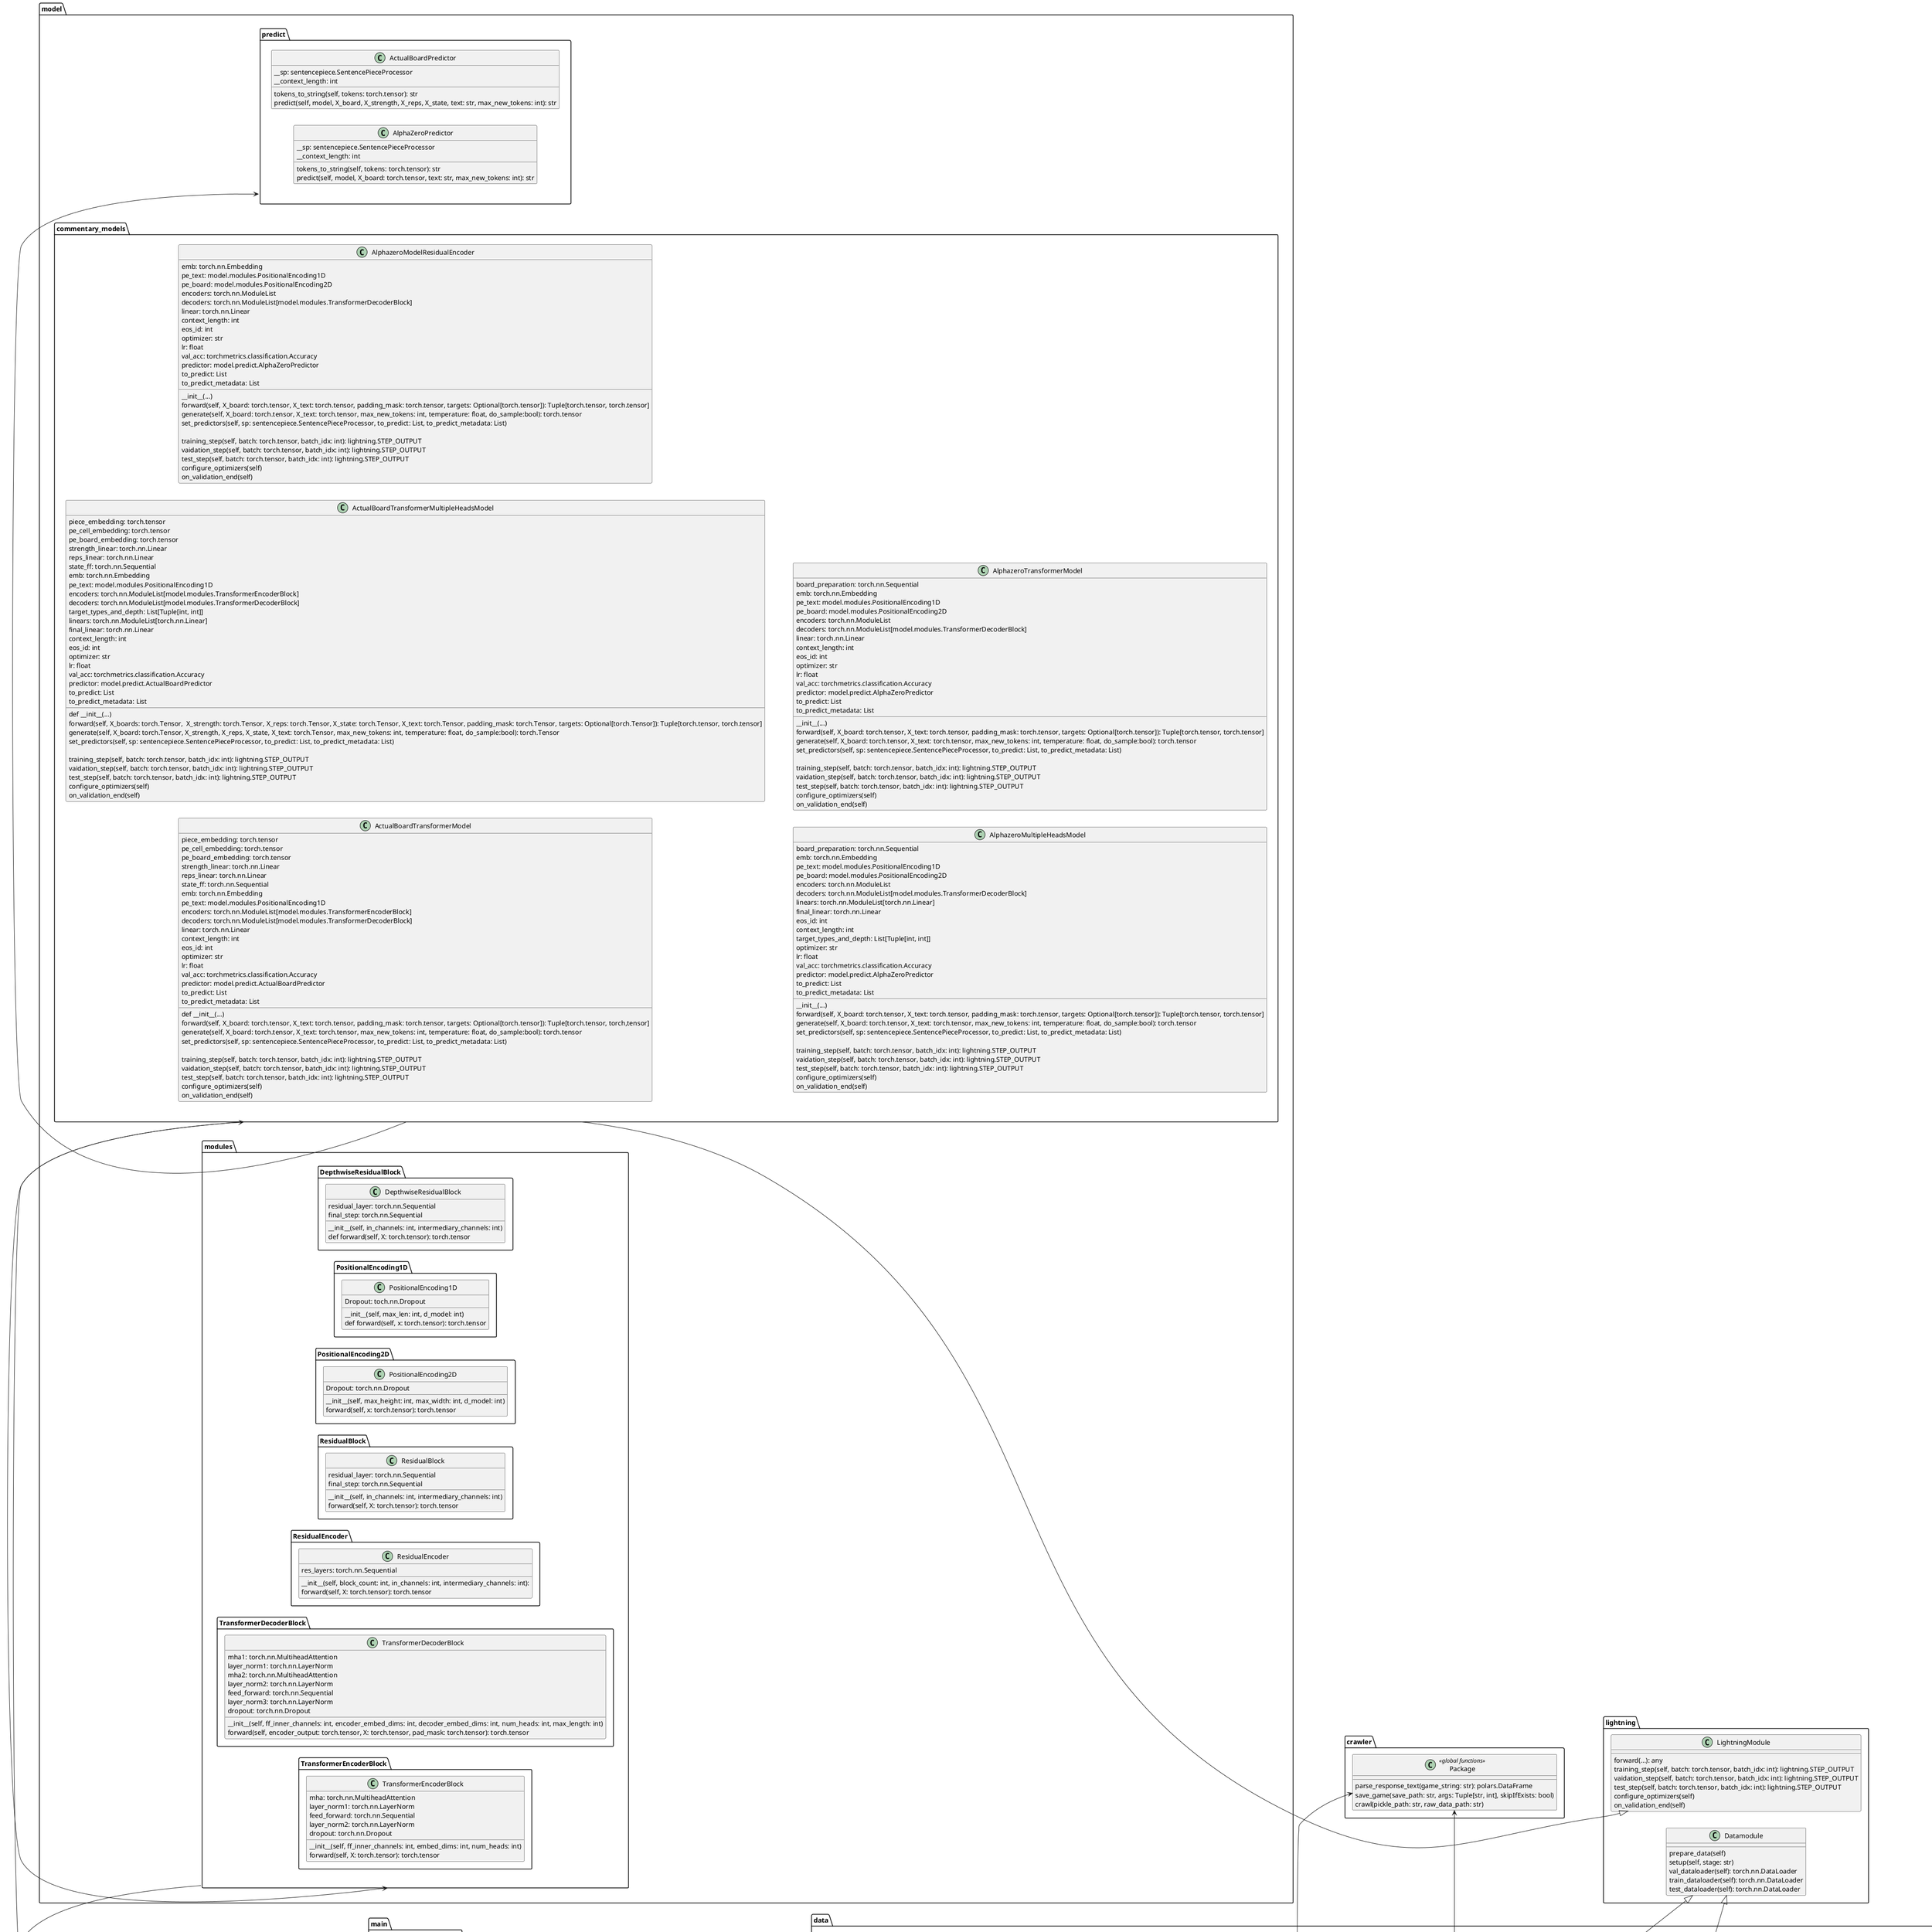 @startuml 
left to right direction
!pragma useIntermediatePackages false

class torch.utils.data.Dataset {

  __len__(self): int
  __getitem__(self, idx): any
}

class torch.nn.Module {
  forward(...): any 
}

class lightning.LightningModule{
  forward(...): any 
  training_step(self, batch: torch.tensor, batch_idx: int): lightning.STEP_OUTPUT
  vaidation_step(self, batch: torch.tensor, batch_idx: int): lightning.STEP_OUTPUT
  test_step(self, batch: torch.tensor, batch_idx: int): lightning.STEP_OUTPUT
  configure_optimizers(self)
  on_validation_end(self)
}

class lightning.Datamodule {
  prepare_data(self) 
  setup(self, stage: str)
  val_dataloader(self): torch.nn.DataLoader
  train_dataloader(self): torch.nn.DataLoader
  test_dataloader(self): torch.nn.DataLoader
}

package data {
  class ActualBoardCommentaryDataset.ActualBoardCommentaryDataset {
    mate_value: int 
    count_past_boards: int 
    __sp: sentencepiece.SentencePieceProcessor
    __raw_data: List[Tuple[List[str], str, List[int], torch.tensor]] 
    __data: Tuple[torch.tensor, torch.tensor, torch.tensor, torch.tensor, torch.tensor, torch.tensor]

    __init__(self, config: DictConfig, engine_config: DictConfig, sp: sentencepiece.SentencePieceProcessor)
    <u>get_positional_features(board: chess.Board): torch.tensor</u>
    <u>get_state_features(board: chess.Board): torch.tensor</u>
    __len__(self): int
    <u>raw_data_to_data(self, raw_data: List[Tuple[List[str], str, List[int], torch.tensor]]): Tuple[torch.tensor, torch.tensor, torch.tensor] </u>
     __getitem__(self, idx): Tuple[List[str], str, List[int], torch.tensor] 
     get_raw_data(self, idx: int): Tuple[Optional[str], str, Optional[int], int]
    <u>get_board_token_size(): int</u>
  }

  class ActualBoardDataModule.ActualBoardDataModule {
    raw_data_path: str
    processed_path: str
    artifacts_path: str
    pickle_path: str
    engine_config: omegaconf.DictConfig
    train_config: omegaconf.DictConfig
    test_config: omegaconf.DictConfig
    val_config: omegaconf.DictConfig
    force_recrawl: bool
    force_reprocess: bool
    sp: sentencepiece.SentencePieceProcessor 
    vocab_size: int
    train_dataset: ActualBoardCommentaryDataset.ActualBoardCommentaryDataset 
    val_dataset: ActualBoardCommentaryDataset.ActualBoardCommentaryDataset 
    test_dataset: ActualBoardCommentaryDataset.ActualBoardCommentaryDataset 
    train_workers: int
    val_workers: int
    test_workers: int

    __init__(...)
    prepare_data(self) 
    setup(self, stage: str)
    get_collate_fn(self): Func
    val_dataloader(self): torch.nn.DataLoader
    train_dataloader(self): torch.nn.DataLoader
    test_dataloader(self): torch.nn.DataLoader
    <u>get_board_token_size(): int</u>
  }

  class AlphazeroCommentaryDataset.AlphazeroCommentaryDataset {
    in_memory: bool 
    count_past_boards: int 
    __deltas: List[Tuple[int, int]] 
    __inv_deltas: Dict[Tuple[int, int], int] 
    __sp: sentencepiece.SentencePieceProcessor
    __raw_data: List[Tuple[List[str], str, List[int], torch.tensor]] 
    __data: Tuple[torch.tensor, torch.tensor, torch.tensor]
   
    __init__(self, config: DictConfig, sp: sentencepiece.SentencePieceProcessor)
    <u>__all_move_deltas(): Tuple[List[Tuple[int, int]], Dict[Tuple[int, int], int]]</u>
    __get_positional_features(self, board: chess.Board, evaluation: int): torch.tensor
    __get_state_features(self, board: chess.Board): torch.tensor
    __get_all_move_features(self, board: chess.Board): torch.tensor
    __len__(self): int
    raw_data_to_data(self, raw_data: List[Tuple[List[str], str, List[int], torch.tensor]]): Tuple[torch.tensor, torch.tensor, torch.tensor] 
     __getitem__(self, idx): Tuple[torch.tensor, torch.tensor, torch.tensor]
     get_raw_data(self, idx: int): Tuple[Optional[str], str, Optional[int], int]
     <u>get_board_channels(count_past_boards): int</u>
  }

  class AlphazeroStyleDataModule.AlphazeroStyleDataModule {
    raw_data_path: str
    processed_path: str
    artifacts_path: str
    pickle_path: str
    engine_config: omegaconf.DictConfig
    train_config: omegaconf.DictConfig
    test_config: omegaconf.DictConfig
    val_config: omegaconf.DictConfig
    force_recrawl: bool
    force_reprocess: bool
    sp: sentencepiece.SentencePieceProcessor 
    vocab_size: int
    train_dataset: AlphazeroCommentaryDataset 
    val_dataset: AlphazeroCommentaryDataset 
    test_dataset: AlphazeroCommentaryDataset 
    train_workers: int
    val_workers: int
    test_workers: int

    __init__(...)
    prepare_data(self) 
    setup(self, stage: str)
    get_collate_fn(self): Func
    val_dataloader(self): torch.nn.DataLoader
    train_dataloader(self): torch.nn.DataLoader
    test_dataloader(self): torch.nn.DataLoader
    get_board_channels(): int
  }

  rectangle helpers {
    package create_data_type_train_cli {
      note "Simple cli for manually classifying commentary by type for the SVM classifiers" as N1
    }

    package extract_commentaries_for_spm {
      class Package<<global function>> {
        extract_spm(artifacts_path: str)
      }
    }

    package extract_commentaries_for_svm {
      class Package<<global function>> {
        extract(artifacts_path: str, raw_data_path: str)
      }
    }

    class process_raw_data.Worker {
      __config: omegaconf.DictConfig
      __engine: stockfish.Stockfish 
      vectorizer: sklearn.feature_extraction.text.TfidVectorizer 
      classifiers: List[svm.SVC] 

      __evaluation_to_value(self, evaluation)
      __init__(self, config: DictConfig)
      __call__(self, file: str)
    }

    class process_raw_data.Package<<global functions>> {
      init_worker(config: omegaconf.DictConfig)
        process(file: str)
        process_raw_data(config: omegaconf.DictConfig)
    }
  }

  AlphazeroCommentaryDataset.AlphazeroCommentaryDataset -up-|> torch.utils.data.Dataset
  ActualBoardCommentaryDataset.ActualBoardCommentaryDataset -up-|> torch.utils.data.Dataset

  ActualBoardDataModule.ActualBoardDataModule --|> lightning.Datamodule 
  AlphazeroStyleDataModule.AlphazeroStyleDataModule --|> lightning.Datamodule
  
  ActualBoardDataModule.ActualBoardDataModule -up-> ActualBoardCommentaryDataset.ActualBoardCommentaryDataset
  AlphazeroStyleDataModule.AlphazeroStyleDataModule -up-> AlphazeroCommentaryDataset.AlphazeroCommentaryDataset
  
  ActualBoardDataModule.ActualBoardDataModule -> helpers 
  AlphazeroStyleDataModule.AlphazeroStyleDataModule -> helpers
  
  create_data_type_train_cli --[hidden]> extract_commentaries_for_spm
  extract_commentaries_for_spm --[hidden]> extract_commentaries_for_svm
  extract_commentaries_for_svm --[hidden]> process_raw_data

}
  

package crawler {
  class Package<<global functions>> {
    parse_response_text(game_string: str): polars.DataFrame
    save_game(save_path: str, args: Tuple[str, int], skipIfExists: bool)
    crawl(pickle_path: str, raw_data_path: str)
  }
}


package model {
  package predict {
    class ActualBoardPredictor {
      __sp: sentencepiece.SentencePieceProcessor
      __context_length: int
      
      tokens_to_string(self, tokens: torch.tensor): str
      predict(self, model, X_board, X_strength, X_reps, X_state, text: str, max_new_tokens: int): str
    }
    class AlphaZeroPredictor {
      __sp: sentencepiece.SentencePieceProcessor
      __context_length: int

      tokens_to_string(self, tokens: torch.tensor): str
      predict(self, model, X_board: torch.tensor, text: str, max_new_tokens: int): str
    }
  }
  package commentary_models {
    class ActualBoardTransformerModel {
      piece_embedding: torch.tensor 
      pe_cell_embedding: torch.tensor 
      pe_board_embedding: torch.tensor 
      strength_linear: torch.nn.Linear 
      reps_linear: torch.nn.Linear 
      state_ff: torch.nn.Sequential 
      emb: torch.nn.Embedding
      pe_text: model.modules.PositionalEncoding1D 
      encoders: torch.nn.ModuleList[model.modules.TransformerEncoderBlock]
      decoders: torch.nn.ModuleList[model.modules.TransformerDecoderBlock] 
      linear: torch.nn.Linear 
      context_length: int
      eos_id: int
      optimizer: str
      lr: float
      val_acc: torchmetrics.classification.Accuracy 
      predictor: model.predict.ActualBoardPredictor 
      to_predict: List 
      to_predict_metadata: List 

      def __init__(...)
      forward(self, X_board: torch.tensor, X_text: torch.tensor, padding_mask: torch.tensor, targets: Optional[torch.tensor]): Tuple[torch.tensor, torch,tensor]
      generate(self, X_board: torch.tensor, X_text: torch.tensor, max_new_tokens: int, temperature: float, do_sample:bool): torch.tensor
      set_predictors(self, sp: sentencepiece.SentencePieceProcessor, to_predict: List, to_predict_metadata: List)

      training_step(self, batch: torch.tensor, batch_idx: int): lightning.STEP_OUTPUT
      vaidation_step(self, batch: torch.tensor, batch_idx: int): lightning.STEP_OUTPUT
      test_step(self, batch: torch.tensor, batch_idx: int): lightning.STEP_OUTPUT
      configure_optimizers(self)
      on_validation_end(self)
    }
    class ActualBoardTransformerMultipleHeadsModel {
      piece_embedding: torch.tensor 
      pe_cell_embedding: torch.tensor 
      pe_board_embedding: torch.tensor 
      strength_linear: torch.nn.Linear 
      reps_linear: torch.nn.Linear 
      state_ff: torch.nn.Sequential 
      emb: torch.nn.Embedding
      pe_text: model.modules.PositionalEncoding1D 
      encoders: torch.nn.ModuleList[model.modules.TransformerEncoderBlock]
      decoders: torch.nn.ModuleList[model.modules.TransformerDecoderBlock] 
      target_types_and_depth: List[Tuple[int, int]] 
      linears: torch.nn.ModuleList[torch.nn.Linear] 
      final_linear: torch.nn.Linear 
      context_length: int
      eos_id: int
      optimizer: str
      lr: float
      val_acc: torchmetrics.classification.Accuracy 
      predictor: model.predict.ActualBoardPredictor 
      to_predict: List 
      to_predict_metadata: List 

      def __init__(...)
      forward(self, X_boards: torch.Tensor,  X_strength: torch.Tensor, X_reps: torch.Tensor, X_state: torch.Tensor, X_text: torch.Tensor, padding_mask: torch.Tensor, targets: Optional[torch.Tensor]): Tuple[torch.tensor, torch.tensor]
      generate(self, X_board: torch.Tensor, X_strength, X_reps, X_state, X_text: torch.Tensor, max_new_tokens: int, temperature: float, do_sample:bool): torch.Tensor
      set_predictors(self, sp: sentencepiece.SentencePieceProcessor, to_predict: List, to_predict_metadata: List)

      training_step(self, batch: torch.tensor, batch_idx: int): lightning.STEP_OUTPUT
      vaidation_step(self, batch: torch.tensor, batch_idx: int): lightning.STEP_OUTPUT
      test_step(self, batch: torch.tensor, batch_idx: int): lightning.STEP_OUTPUT
      configure_optimizers(self)
      on_validation_end(self)
    }
    class AlphazeroModelResidualEncoder {
      emb: torch.nn.Embedding
      pe_text: model.modules.PositionalEncoding1D 
      pe_board: model.modules.PositionalEncoding2D 
      encoders: torch.nn.ModuleList
      decoders: torch.nn.ModuleList[model.modules.TransformerDecoderBlock] 
      linear: torch.nn.Linear 
      context_length: int
      eos_id: int
      optimizer: str
      lr: float
      val_acc: torchmetrics.classification.Accuracy 
      predictor: model.predict.AlphaZeroPredictor
      to_predict: List 
      to_predict_metadata: List 

      __init__(...)
      forward(self, X_board: torch.tensor, X_text: torch.tensor, padding_mask: torch.tensor, targets: Optional[torch.tensor]): Tuple[torch.tensor, torch.tensor]
      generate(self, X_board: torch.tensor, X_text: torch.tensor, max_new_tokens: int, temperature: float, do_sample:bool): torch.tensor
      set_predictors(self, sp: sentencepiece.SentencePieceProcessor, to_predict: List, to_predict_metadata: List)
      
      training_step(self, batch: torch.tensor, batch_idx: int): lightning.STEP_OUTPUT
      vaidation_step(self, batch: torch.tensor, batch_idx: int): lightning.STEP_OUTPUT
      test_step(self, batch: torch.tensor, batch_idx: int): lightning.STEP_OUTPUT
      configure_optimizers(self)
      on_validation_end(self)
    }
    class AlphazeroMultipleHeadsModel {
      board_preparation: torch.nn.Sequential 
      emb: torch.nn.Embedding
      pe_text: model.modules.PositionalEncoding1D 
      pe_board: model.modules.PositionalEncoding2D 
      encoders: torch.nn.ModuleList
      decoders: torch.nn.ModuleList[model.modules.TransformerDecoderBlock] 
      linears: torch.nn.ModuleList[torch.nn.Linear]
      final_linear: torch.nn.Linear 
      eos_id: int
      context_length: int
      target_types_and_depth: List[Tuple[int, int]] 
      optimizer: str
      lr: float
      val_acc: torchmetrics.classification.Accuracy 
      predictor: model.predict.AlphaZeroPredictor
      to_predict: List 
      to_predict_metadata: List 

      __init__(...)
      forward(self, X_board: torch.tensor, X_text: torch.tensor, padding_mask: torch.tensor, targets: Optional[torch.tensor]): Tuple[torch.tensor, torch.tensor]
      generate(self, X_board: torch.tensor, X_text: torch.tensor, max_new_tokens: int, temperature: float, do_sample:bool): torch.tensor
      set_predictors(self, sp: sentencepiece.SentencePieceProcessor, to_predict: List, to_predict_metadata: List)

      training_step(self, batch: torch.tensor, batch_idx: int): lightning.STEP_OUTPUT
      vaidation_step(self, batch: torch.tensor, batch_idx: int): lightning.STEP_OUTPUT
      test_step(self, batch: torch.tensor, batch_idx: int): lightning.STEP_OUTPUT
      configure_optimizers(self)
      on_validation_end(self)
    }
    class AlphazeroTransformerModel {
      board_preparation: torch.nn.Sequential 
      emb: torch.nn.Embedding
      pe_text: model.modules.PositionalEncoding1D 
      pe_board: model.modules.PositionalEncoding2D 
      encoders: torch.nn.ModuleList
      decoders: torch.nn.ModuleList[model.modules.TransformerDecoderBlock] 
      linear: torch.nn.Linear 
      context_length: int
      eos_id: int
      optimizer: str
      lr: float
      val_acc: torchmetrics.classification.Accuracy 
      predictor: model.predict.AlphaZeroPredictor
      to_predict: List 
      to_predict_metadata: List 

      __init__(...)
      forward(self, X_board: torch.tensor, X_text: torch.tensor, padding_mask: torch.tensor, targets: Optional[torch.tensor]): Tuple[torch.tensor, torch.tensor]
      generate(self, X_board: torch.tensor, X_text: torch.tensor, max_new_tokens: int, temperature: float, do_sample:bool): torch.tensor
      set_predictors(self, sp: sentencepiece.SentencePieceProcessor, to_predict: List, to_predict_metadata: List)

      training_step(self, batch: torch.tensor, batch_idx: int): lightning.STEP_OUTPUT
      vaidation_step(self, batch: torch.tensor, batch_idx: int): lightning.STEP_OUTPUT
      test_step(self, batch: torch.tensor, batch_idx: int): lightning.STEP_OUTPUT
      configure_optimizers(self)
      on_validation_end(self)
    }
  }
  package modules {
    class DepthwiseResidualBlock.DepthwiseResidualBlock {
      residual_layer: torch.nn.Sequential 
      final_step: torch.nn.Sequential 

      __init__(self, in_channels: int, intermediary_channels: int)
      def forward(self, X: torch.tensor): torch.tensor
    }
    class PositionalEncoding1D.PositionalEncoding1D {
      Dropout: toch.nn.Dropout 

      __init__(self, max_len: int, d_model: int)
      def forward(self, x: torch.tensor): torch.tensor
    }
    class PositionalEncoding2D.PositionalEncoding2D {
      Dropout: torch.nn.Dropout 

      __init__(self, max_height: int, max_width: int, d_model: int)
       forward(self, x: torch.tensor): torch.tensor
    }

    class ResidualBlock.ResidualBlock {
      residual_layer: torch.nn.Sequential
      final_step: torch.nn.Sequential

      __init__(self, in_channels: int, intermediary_channels: int)
      forward(self, X: torch.tensor): torch.tensor
    }

    class ResidualEncoder.ResidualEncoder {
      res_layers: torch.nn.Sequential

      __init__(self, block_count: int, in_channels: int, intermediary_channels: int):
      forward(self, X: torch.tensor): torch.tensor
    }

    class TransformerDecoderBlock.TransformerDecoderBlock {
      mha1: torch.nn.MultiheadAttention 
      layer_norm1: torch.nn.LayerNorm 
      mha2: torch.nn.MultiheadAttention 
      layer_norm2: torch.nn.LayerNorm 
      feed_forward: torch.nn.Sequential 
      layer_norm3: torch.nn.LayerNorm 
      dropout: torch.nn.Dropout 

      __init__(self, ff_inner_channels: int, encoder_embed_dims: int, decoder_embed_dims: int, num_heads: int, max_length: int)
      forward(self, encoder_output: torch.tensor, X: torch.tensor, pad_mask: torch.tensor): torch.tensor
    }
    class TransformerEncoderBlock.TransformerEncoderBlock {
      mha: torch.nn.MultiheadAttention 
      layer_norm1: torch.nn.LayerNorm 
      feed_forward: torch.nn.Sequential 
      layer_norm2: torch.nn.LayerNorm 
      dropout: torch.nn.Dropout 

      __init__(self, ff_inner_channels: int, embed_dims: int, num_heads: int)
      forward(self, X: torch.tensor): torch.tensor
    }
  }

  commentary_models -> modules
  commentary_models -> predict
}

data.ActualBoardDataModule.ActualBoardDataModule -> crawler.Package
data.AlphazeroStyleDataModule.AlphazeroStyleDataModule -> crawler.Package

model.modules -|> torch.nn.Module
model.commentary_models -|> lightning.LightningModule

package main {
  class Package<<global functions>> {
    main(cfg: DictConfig)
  }
}

main -> data.ActualBoardDataModule.ActualBoardDataModule
main -> data.AlphazeroCommentaryDataset.AlphazeroCommentaryDataset
main -> model.commentary_models

@enduml



